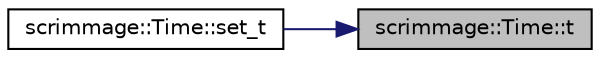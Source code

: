 digraph "scrimmage::Time::t"
{
 // LATEX_PDF_SIZE
  edge [fontname="Helvetica",fontsize="10",labelfontname="Helvetica",labelfontsize="10"];
  node [fontname="Helvetica",fontsize="10",shape=record];
  rankdir="RL";
  Node1 [label="scrimmage::Time::t",height=0.2,width=0.4,color="black", fillcolor="grey75", style="filled", fontcolor="black",tooltip=" "];
  Node1 -> Node2 [dir="back",color="midnightblue",fontsize="10",style="solid",fontname="Helvetica"];
  Node2 [label="scrimmage::Time::set_t",height=0.2,width=0.4,color="black", fillcolor="white", style="filled",URL="$classscrimmage_1_1Time.html#a8f7061512a27b952d3a11a4da9772d41",tooltip=" "];
}
